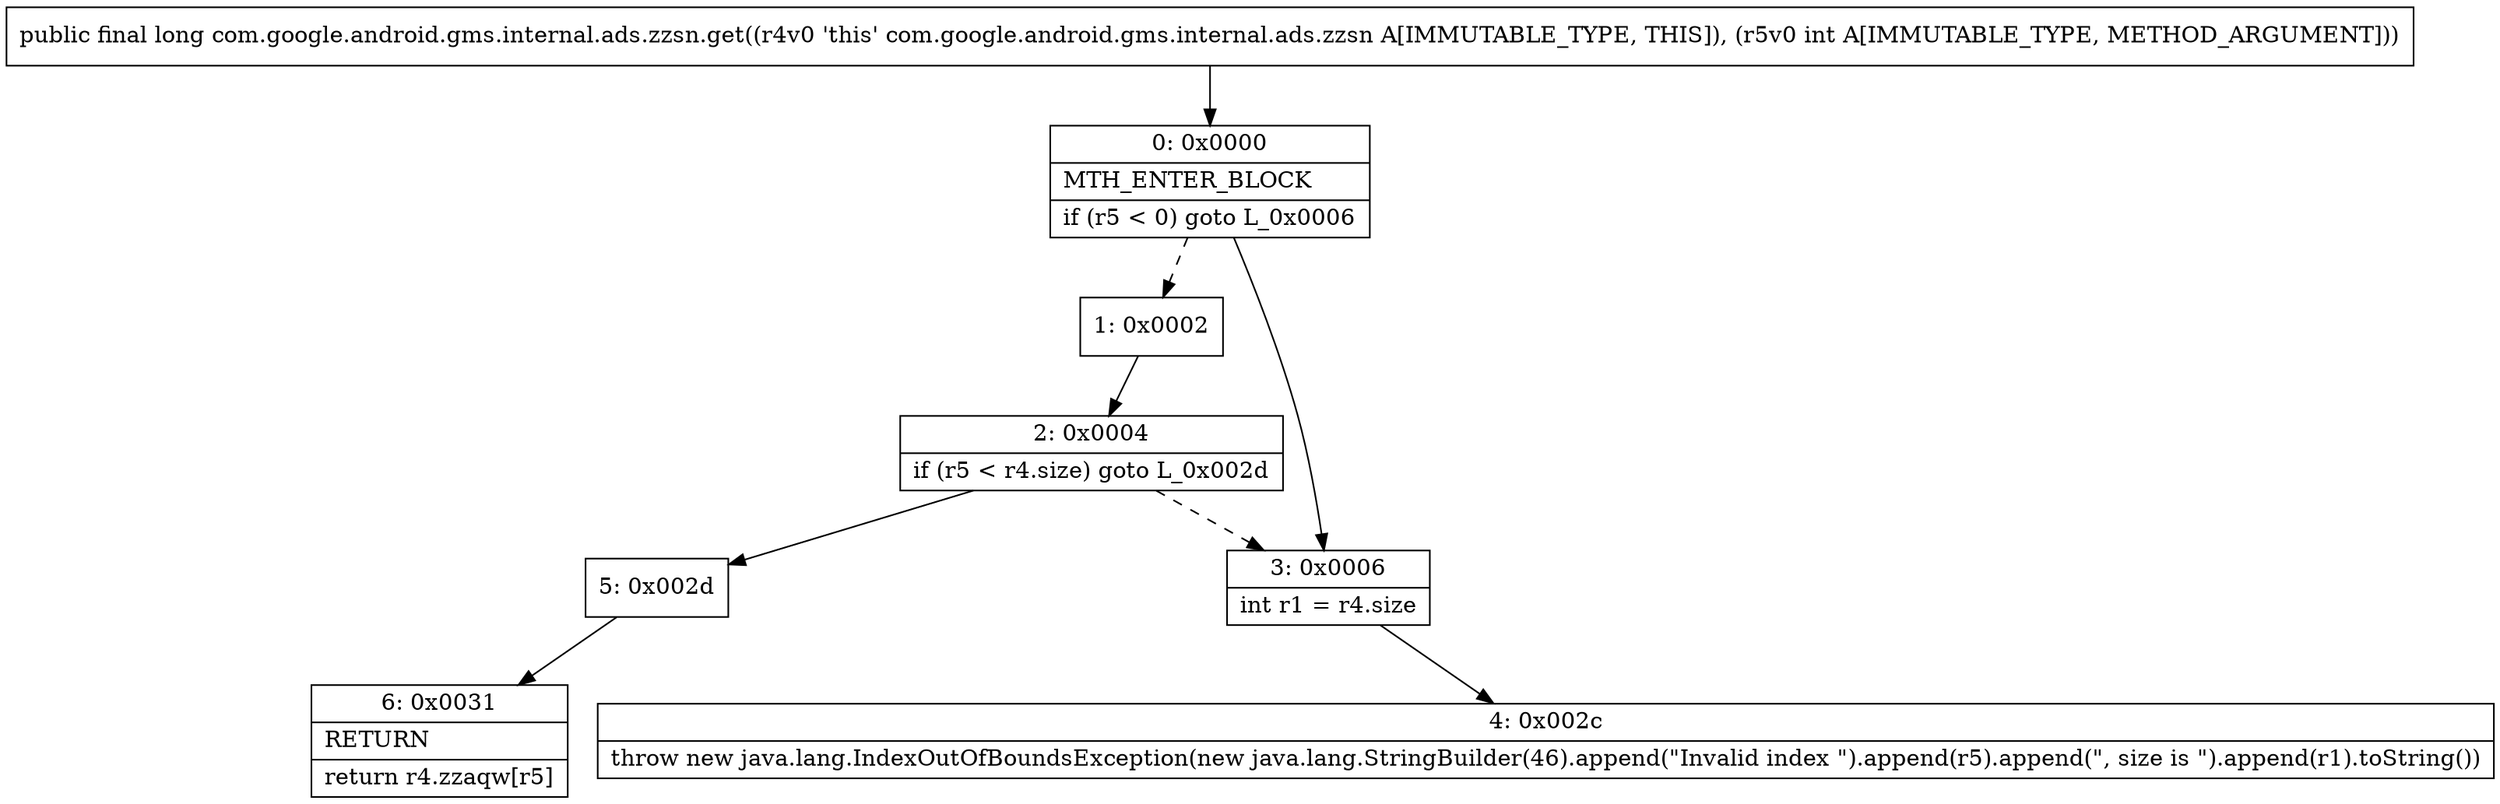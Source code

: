 digraph "CFG forcom.google.android.gms.internal.ads.zzsn.get(I)J" {
Node_0 [shape=record,label="{0\:\ 0x0000|MTH_ENTER_BLOCK\l|if (r5 \< 0) goto L_0x0006\l}"];
Node_1 [shape=record,label="{1\:\ 0x0002}"];
Node_2 [shape=record,label="{2\:\ 0x0004|if (r5 \< r4.size) goto L_0x002d\l}"];
Node_3 [shape=record,label="{3\:\ 0x0006|int r1 = r4.size\l}"];
Node_4 [shape=record,label="{4\:\ 0x002c|throw new java.lang.IndexOutOfBoundsException(new java.lang.StringBuilder(46).append(\"Invalid index \").append(r5).append(\", size is \").append(r1).toString())\l}"];
Node_5 [shape=record,label="{5\:\ 0x002d}"];
Node_6 [shape=record,label="{6\:\ 0x0031|RETURN\l|return r4.zzaqw[r5]\l}"];
MethodNode[shape=record,label="{public final long com.google.android.gms.internal.ads.zzsn.get((r4v0 'this' com.google.android.gms.internal.ads.zzsn A[IMMUTABLE_TYPE, THIS]), (r5v0 int A[IMMUTABLE_TYPE, METHOD_ARGUMENT])) }"];
MethodNode -> Node_0;
Node_0 -> Node_1[style=dashed];
Node_0 -> Node_3;
Node_1 -> Node_2;
Node_2 -> Node_3[style=dashed];
Node_2 -> Node_5;
Node_3 -> Node_4;
Node_5 -> Node_6;
}

